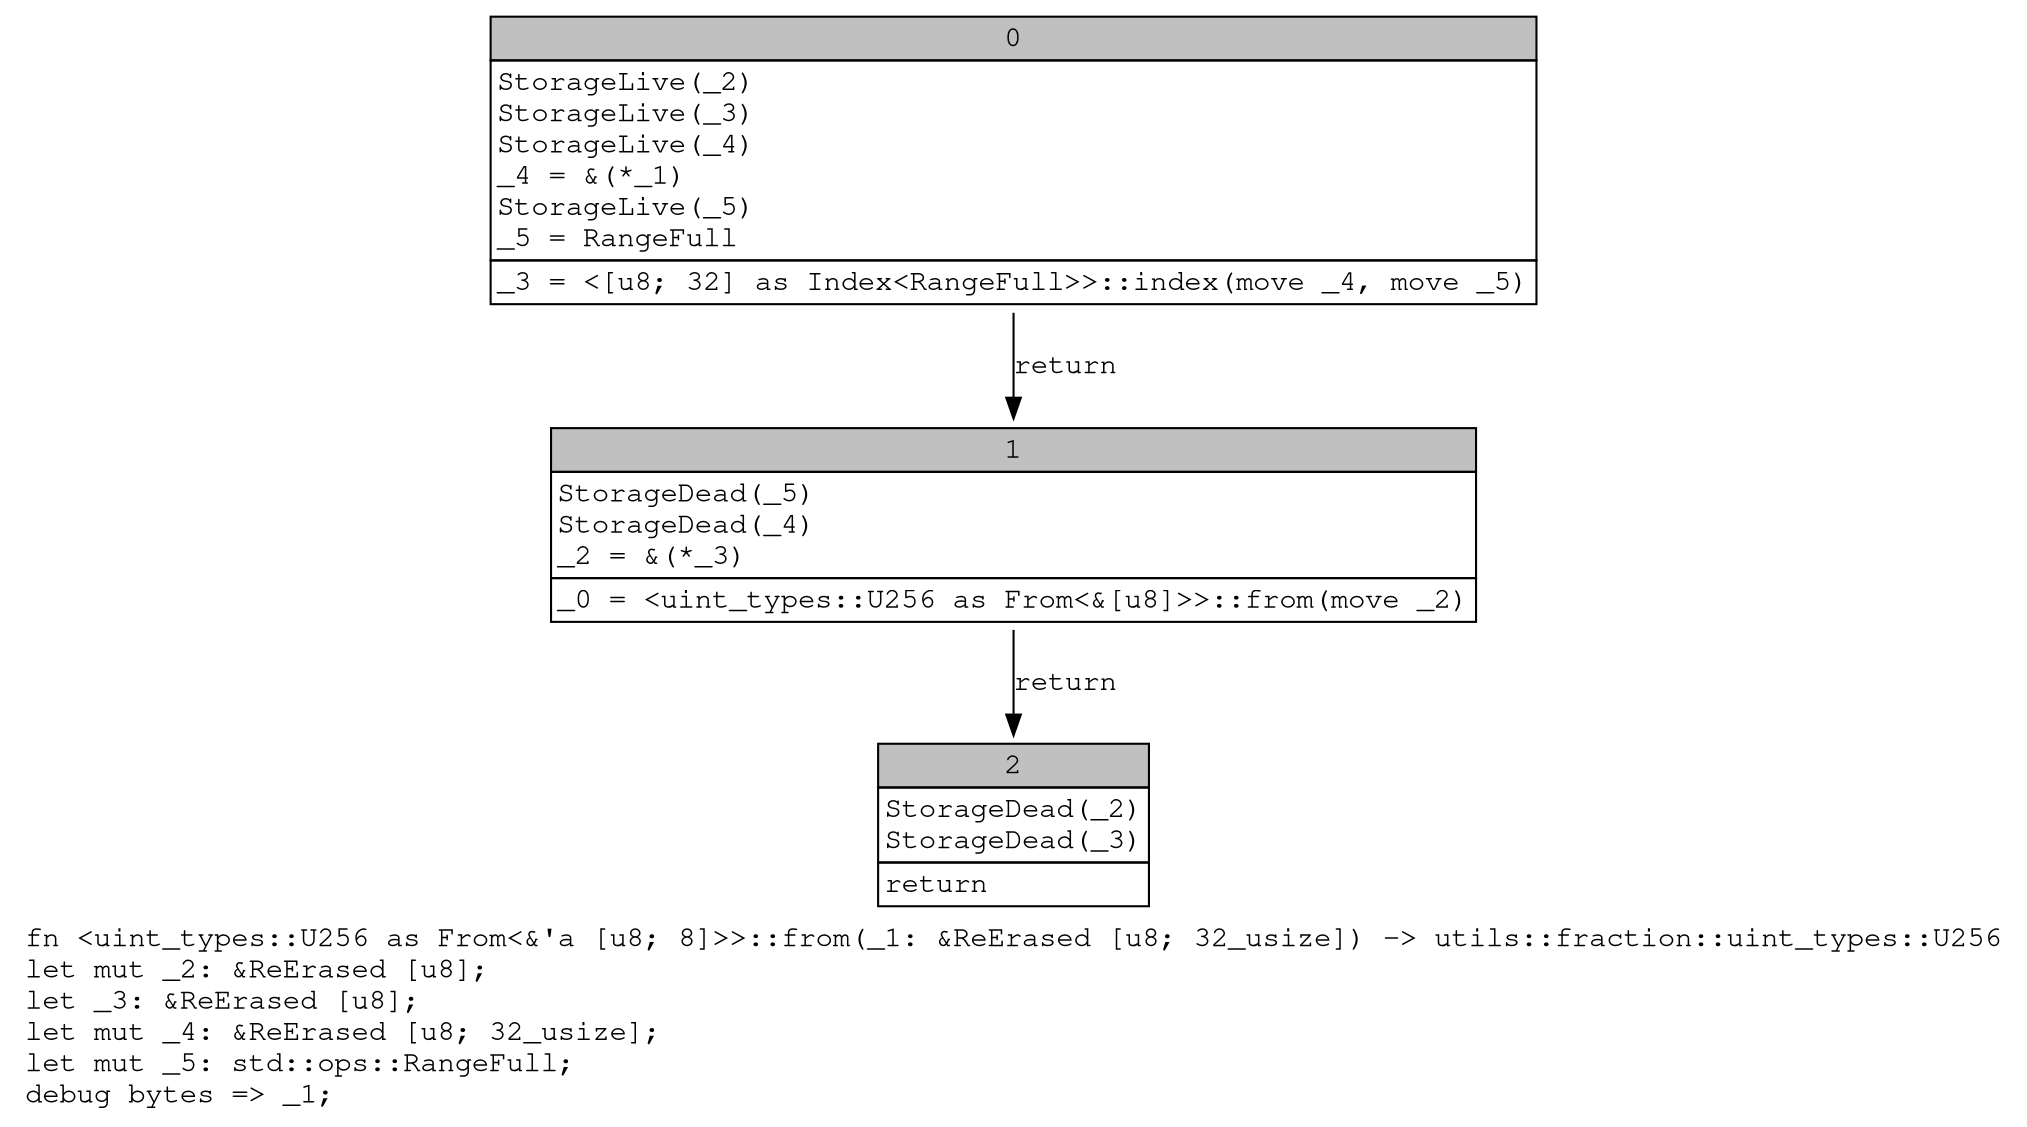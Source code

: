 digraph Mir_0_11440 {
    graph [fontname="Courier, monospace"];
    node [fontname="Courier, monospace"];
    edge [fontname="Courier, monospace"];
    label=<fn &lt;uint_types::U256 as From&lt;&amp;'a [u8; 8]&gt;&gt;::from(_1: &amp;ReErased [u8; 32_usize]) -&gt; utils::fraction::uint_types::U256<br align="left"/>let mut _2: &amp;ReErased [u8];<br align="left"/>let _3: &amp;ReErased [u8];<br align="left"/>let mut _4: &amp;ReErased [u8; 32_usize];<br align="left"/>let mut _5: std::ops::RangeFull;<br align="left"/>debug bytes =&gt; _1;<br align="left"/>>;
    bb0__0_11440 [shape="none", label=<<table border="0" cellborder="1" cellspacing="0"><tr><td bgcolor="gray" align="center" colspan="1">0</td></tr><tr><td align="left" balign="left">StorageLive(_2)<br/>StorageLive(_3)<br/>StorageLive(_4)<br/>_4 = &amp;(*_1)<br/>StorageLive(_5)<br/>_5 = RangeFull<br/></td></tr><tr><td align="left">_3 = &lt;[u8; 32] as Index&lt;RangeFull&gt;&gt;::index(move _4, move _5)</td></tr></table>>];
    bb1__0_11440 [shape="none", label=<<table border="0" cellborder="1" cellspacing="0"><tr><td bgcolor="gray" align="center" colspan="1">1</td></tr><tr><td align="left" balign="left">StorageDead(_5)<br/>StorageDead(_4)<br/>_2 = &amp;(*_3)<br/></td></tr><tr><td align="left">_0 = &lt;uint_types::U256 as From&lt;&amp;[u8]&gt;&gt;::from(move _2)</td></tr></table>>];
    bb2__0_11440 [shape="none", label=<<table border="0" cellborder="1" cellspacing="0"><tr><td bgcolor="gray" align="center" colspan="1">2</td></tr><tr><td align="left" balign="left">StorageDead(_2)<br/>StorageDead(_3)<br/></td></tr><tr><td align="left">return</td></tr></table>>];
    bb0__0_11440 -> bb1__0_11440 [label="return"];
    bb1__0_11440 -> bb2__0_11440 [label="return"];
}
